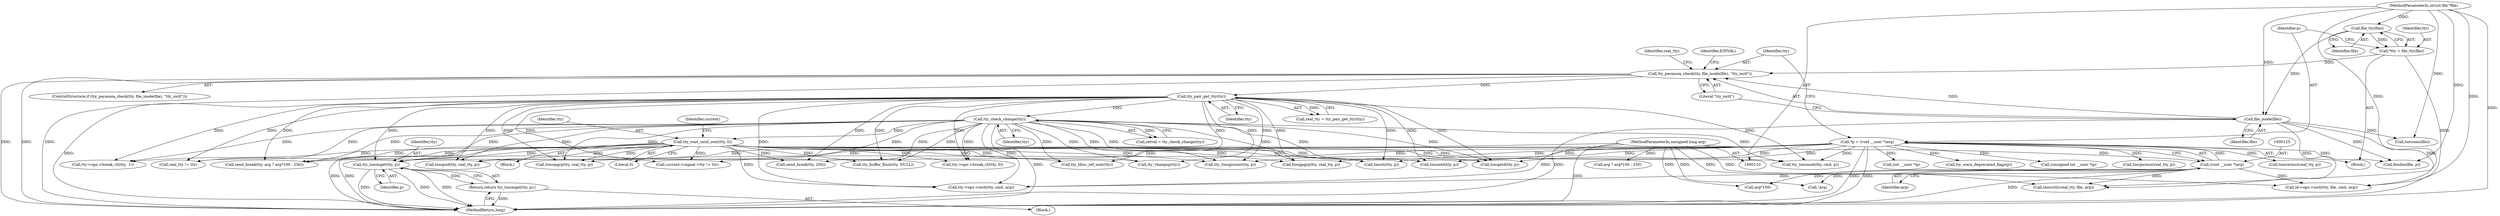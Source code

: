 digraph "0_linux_5c17c861a357e9458001f021a7afa7aab9937439@pointer" {
"1000365" [label="(Call,tty_tiocmget(tty, p))"];
"1000163" [label="(Call,tty_wait_until_sent(tty, 0))"];
"1000152" [label="(Call,tty_check_change(tty))"];
"1000140" [label="(Call,tty_pair_get_tty(tty))"];
"1000130" [label="(Call,tty_paranoia_check(tty, file_inode(file), \"tty_ioctl\"))"];
"1000116" [label="(Call,*tty = file_tty(file))"];
"1000118" [label="(Call,file_tty(file))"];
"1000111" [label="(MethodParameterIn,struct file *file)"];
"1000132" [label="(Call,file_inode(file))"];
"1000122" [label="(Call,*p = (void __user *)arg)"];
"1000124" [label="(Call,(void __user *)arg)"];
"1000113" [label="(MethodParameterIn,unsigned long arg)"];
"1000364" [label="(Return,return tty_tiocmget(tty, p);)"];
"1000153" [label="(Identifier,tty)"];
"1000199" [label="(Call,tioccons(file))"];
"1000379" [label="(Call,tty_tiocgicount(tty, p))"];
"1000238" [label="(Call,(int __user *)p)"];
"1000117" [label="(Identifier,tty)"];
"1000118" [label="(Call,file_tty(file))"];
"1000355" [label="(Call,send_break(tty, arg ? arg*100 : 250))"];
"1000324" [label="(Call,tty->ops->break_ctl(tty, -1))"];
"1000116" [label="(Call,*tty = file_tty(file))"];
"1000258" [label="(Call,tiocsctty(real_tty, file, arg))"];
"1000140" [label="(Call,tty_pair_get_tty(tty))"];
"1000129" [label="(ControlStructure,if (tty_paranoia_check(tty, file_inode(file), \"tty_ioctl\")))"];
"1000357" [label="(Call,arg ? arg*100 : 250)"];
"1000163" [label="(Call,tty_wait_until_sent(tty, 0))"];
"1000119" [label="(Identifier,file)"];
"1000402" [label="(Call,tty_warn_deprecated_flags(p))"];
"1000194" [label="(Call,real_tty != tty)"];
"1000152" [label="(Call,tty_check_change(tty))"];
"1000396" [label="(Call,tty_buffer_flush(tty, NULL))"];
"1000139" [label="(Identifier,real_tty)"];
"1000359" [label="(Call,arg*100)"];
"1000364" [label="(Return,return tty_tiocmget(tty, p);)"];
"1000338" [label="(Call,tty->ops->break_ctl(tty, 0))"];
"1000130" [label="(Call,tty_paranoia_check(tty, file_inode(file), \"tty_ioctl\"))"];
"1000124" [label="(Call,(void __user *)arg)"];
"1000114" [label="(Block,)"];
"1000345" [label="(Call,!arg)"];
"1000367" [label="(Identifier,p)"];
"1000372" [label="(Call,tty_tiocmset(tty, cmd, p))"];
"1000203" [label="(Call,fionbio(file, p))"];
"1000164" [label="(Identifier,tty)"];
"1000111" [label="(MethodParameterIn,struct file *file)"];
"1000442" [label="(Call,ld->ops->ioctl(tty, file, cmd, arg))"];
"1000276" [label="(Call,tiocgsid(tty, real_tty, p))"];
"1000131" [label="(Identifier,tty)"];
"1000460" [label="(MethodReturn,long)"];
"1000270" [label="(Call,tiocspgrp(tty, real_tty, p))"];
"1000150" [label="(Call,retval = tty_check_change(tty))"];
"1000123" [label="(Identifier,p)"];
"1000414" [label="(Call,tty->ops->ioctl(tty, cmd, arg))"];
"1000243" [label="(Call,current->signal->tty != tty)"];
"1000137" [label="(Identifier,EINVAL)"];
"1000134" [label="(Literal,\"tty_ioctl\")"];
"1000264" [label="(Call,tiocgpgrp(tty, real_tty, p))"];
"1000348" [label="(Call,send_break(tty, 250))"];
"1000313" [label="(Call,(unsigned int __user *)p)"];
"1000183" [label="(Call,tiocgwinsz(real_tty, p))"];
"1000132" [label="(Call,file_inode(file))"];
"1000141" [label="(Identifier,tty)"];
"1000366" [label="(Identifier,tty)"];
"1000162" [label="(Block,)"];
"1000133" [label="(Identifier,file)"];
"1000168" [label="(Identifier,current)"];
"1000175" [label="(Block,)"];
"1000122" [label="(Call,*p = (void __user *)arg)"];
"1000427" [label="(Call,tty_ldisc_ref_wait(tty))"];
"1000298" [label="(Call,tty_vhangup(tty))"];
"1000138" [label="(Call,real_tty = tty_pair_get_tty(tty))"];
"1000178" [label="(Call,tiocsti(tty, p))"];
"1000165" [label="(Literal,0)"];
"1000287" [label="(Call,tiocsetd(tty, p))"];
"1000365" [label="(Call,tty_tiocmget(tty, p))"];
"1000113" [label="(MethodParameterIn,unsigned long arg)"];
"1000126" [label="(Identifier,arg)"];
"1000188" [label="(Call,tiocswinsz(real_tty, p))"];
"1000282" [label="(Call,tiocgetd(tty, p))"];
"1000365" -> "1000364"  [label="AST: "];
"1000365" -> "1000367"  [label="CFG: "];
"1000366" -> "1000365"  [label="AST: "];
"1000367" -> "1000365"  [label="AST: "];
"1000364" -> "1000365"  [label="CFG: "];
"1000365" -> "1000460"  [label="DDG: "];
"1000365" -> "1000460"  [label="DDG: "];
"1000365" -> "1000460"  [label="DDG: "];
"1000365" -> "1000364"  [label="DDG: "];
"1000163" -> "1000365"  [label="DDG: "];
"1000140" -> "1000365"  [label="DDG: "];
"1000152" -> "1000365"  [label="DDG: "];
"1000122" -> "1000365"  [label="DDG: "];
"1000163" -> "1000162"  [label="AST: "];
"1000163" -> "1000165"  [label="CFG: "];
"1000164" -> "1000163"  [label="AST: "];
"1000165" -> "1000163"  [label="AST: "];
"1000168" -> "1000163"  [label="CFG: "];
"1000163" -> "1000460"  [label="DDG: "];
"1000163" -> "1000460"  [label="DDG: "];
"1000152" -> "1000163"  [label="DDG: "];
"1000163" -> "1000178"  [label="DDG: "];
"1000163" -> "1000194"  [label="DDG: "];
"1000163" -> "1000243"  [label="DDG: "];
"1000163" -> "1000264"  [label="DDG: "];
"1000163" -> "1000270"  [label="DDG: "];
"1000163" -> "1000276"  [label="DDG: "];
"1000163" -> "1000282"  [label="DDG: "];
"1000163" -> "1000287"  [label="DDG: "];
"1000163" -> "1000298"  [label="DDG: "];
"1000163" -> "1000324"  [label="DDG: "];
"1000163" -> "1000338"  [label="DDG: "];
"1000163" -> "1000348"  [label="DDG: "];
"1000163" -> "1000355"  [label="DDG: "];
"1000163" -> "1000372"  [label="DDG: "];
"1000163" -> "1000379"  [label="DDG: "];
"1000163" -> "1000396"  [label="DDG: "];
"1000163" -> "1000414"  [label="DDG: "];
"1000163" -> "1000427"  [label="DDG: "];
"1000152" -> "1000150"  [label="AST: "];
"1000152" -> "1000153"  [label="CFG: "];
"1000153" -> "1000152"  [label="AST: "];
"1000150" -> "1000152"  [label="CFG: "];
"1000152" -> "1000460"  [label="DDG: "];
"1000152" -> "1000150"  [label="DDG: "];
"1000140" -> "1000152"  [label="DDG: "];
"1000152" -> "1000178"  [label="DDG: "];
"1000152" -> "1000194"  [label="DDG: "];
"1000152" -> "1000243"  [label="DDG: "];
"1000152" -> "1000264"  [label="DDG: "];
"1000152" -> "1000270"  [label="DDG: "];
"1000152" -> "1000276"  [label="DDG: "];
"1000152" -> "1000282"  [label="DDG: "];
"1000152" -> "1000287"  [label="DDG: "];
"1000152" -> "1000298"  [label="DDG: "];
"1000152" -> "1000324"  [label="DDG: "];
"1000152" -> "1000338"  [label="DDG: "];
"1000152" -> "1000348"  [label="DDG: "];
"1000152" -> "1000355"  [label="DDG: "];
"1000152" -> "1000372"  [label="DDG: "];
"1000152" -> "1000379"  [label="DDG: "];
"1000152" -> "1000396"  [label="DDG: "];
"1000152" -> "1000414"  [label="DDG: "];
"1000152" -> "1000427"  [label="DDG: "];
"1000140" -> "1000138"  [label="AST: "];
"1000140" -> "1000141"  [label="CFG: "];
"1000141" -> "1000140"  [label="AST: "];
"1000138" -> "1000140"  [label="CFG: "];
"1000140" -> "1000460"  [label="DDG: "];
"1000140" -> "1000138"  [label="DDG: "];
"1000130" -> "1000140"  [label="DDG: "];
"1000140" -> "1000178"  [label="DDG: "];
"1000140" -> "1000194"  [label="DDG: "];
"1000140" -> "1000243"  [label="DDG: "];
"1000140" -> "1000264"  [label="DDG: "];
"1000140" -> "1000270"  [label="DDG: "];
"1000140" -> "1000276"  [label="DDG: "];
"1000140" -> "1000282"  [label="DDG: "];
"1000140" -> "1000287"  [label="DDG: "];
"1000140" -> "1000298"  [label="DDG: "];
"1000140" -> "1000324"  [label="DDG: "];
"1000140" -> "1000338"  [label="DDG: "];
"1000140" -> "1000348"  [label="DDG: "];
"1000140" -> "1000355"  [label="DDG: "];
"1000140" -> "1000372"  [label="DDG: "];
"1000140" -> "1000379"  [label="DDG: "];
"1000140" -> "1000396"  [label="DDG: "];
"1000140" -> "1000414"  [label="DDG: "];
"1000140" -> "1000427"  [label="DDG: "];
"1000130" -> "1000129"  [label="AST: "];
"1000130" -> "1000134"  [label="CFG: "];
"1000131" -> "1000130"  [label="AST: "];
"1000132" -> "1000130"  [label="AST: "];
"1000134" -> "1000130"  [label="AST: "];
"1000137" -> "1000130"  [label="CFG: "];
"1000139" -> "1000130"  [label="CFG: "];
"1000130" -> "1000460"  [label="DDG: "];
"1000130" -> "1000460"  [label="DDG: "];
"1000130" -> "1000460"  [label="DDG: "];
"1000116" -> "1000130"  [label="DDG: "];
"1000132" -> "1000130"  [label="DDG: "];
"1000116" -> "1000114"  [label="AST: "];
"1000116" -> "1000118"  [label="CFG: "];
"1000117" -> "1000116"  [label="AST: "];
"1000118" -> "1000116"  [label="AST: "];
"1000123" -> "1000116"  [label="CFG: "];
"1000116" -> "1000460"  [label="DDG: "];
"1000118" -> "1000116"  [label="DDG: "];
"1000118" -> "1000119"  [label="CFG: "];
"1000119" -> "1000118"  [label="AST: "];
"1000111" -> "1000118"  [label="DDG: "];
"1000118" -> "1000132"  [label="DDG: "];
"1000111" -> "1000110"  [label="AST: "];
"1000111" -> "1000460"  [label="DDG: "];
"1000111" -> "1000132"  [label="DDG: "];
"1000111" -> "1000199"  [label="DDG: "];
"1000111" -> "1000203"  [label="DDG: "];
"1000111" -> "1000258"  [label="DDG: "];
"1000111" -> "1000442"  [label="DDG: "];
"1000132" -> "1000133"  [label="CFG: "];
"1000133" -> "1000132"  [label="AST: "];
"1000134" -> "1000132"  [label="CFG: "];
"1000132" -> "1000460"  [label="DDG: "];
"1000132" -> "1000199"  [label="DDG: "];
"1000132" -> "1000203"  [label="DDG: "];
"1000132" -> "1000258"  [label="DDG: "];
"1000132" -> "1000442"  [label="DDG: "];
"1000122" -> "1000114"  [label="AST: "];
"1000122" -> "1000124"  [label="CFG: "];
"1000123" -> "1000122"  [label="AST: "];
"1000124" -> "1000122"  [label="AST: "];
"1000131" -> "1000122"  [label="CFG: "];
"1000122" -> "1000460"  [label="DDG: "];
"1000122" -> "1000460"  [label="DDG: "];
"1000124" -> "1000122"  [label="DDG: "];
"1000122" -> "1000178"  [label="DDG: "];
"1000122" -> "1000183"  [label="DDG: "];
"1000122" -> "1000188"  [label="DDG: "];
"1000122" -> "1000203"  [label="DDG: "];
"1000122" -> "1000238"  [label="DDG: "];
"1000122" -> "1000264"  [label="DDG: "];
"1000122" -> "1000270"  [label="DDG: "];
"1000122" -> "1000276"  [label="DDG: "];
"1000122" -> "1000282"  [label="DDG: "];
"1000122" -> "1000287"  [label="DDG: "];
"1000122" -> "1000313"  [label="DDG: "];
"1000122" -> "1000372"  [label="DDG: "];
"1000122" -> "1000379"  [label="DDG: "];
"1000122" -> "1000402"  [label="DDG: "];
"1000124" -> "1000126"  [label="CFG: "];
"1000125" -> "1000124"  [label="AST: "];
"1000126" -> "1000124"  [label="AST: "];
"1000124" -> "1000460"  [label="DDG: "];
"1000113" -> "1000124"  [label="DDG: "];
"1000124" -> "1000258"  [label="DDG: "];
"1000124" -> "1000345"  [label="DDG: "];
"1000124" -> "1000359"  [label="DDG: "];
"1000124" -> "1000414"  [label="DDG: "];
"1000124" -> "1000442"  [label="DDG: "];
"1000113" -> "1000110"  [label="AST: "];
"1000113" -> "1000460"  [label="DDG: "];
"1000113" -> "1000258"  [label="DDG: "];
"1000113" -> "1000345"  [label="DDG: "];
"1000113" -> "1000355"  [label="DDG: "];
"1000113" -> "1000357"  [label="DDG: "];
"1000113" -> "1000359"  [label="DDG: "];
"1000113" -> "1000414"  [label="DDG: "];
"1000113" -> "1000442"  [label="DDG: "];
"1000364" -> "1000175"  [label="AST: "];
"1000460" -> "1000364"  [label="CFG: "];
"1000364" -> "1000460"  [label="DDG: "];
}
